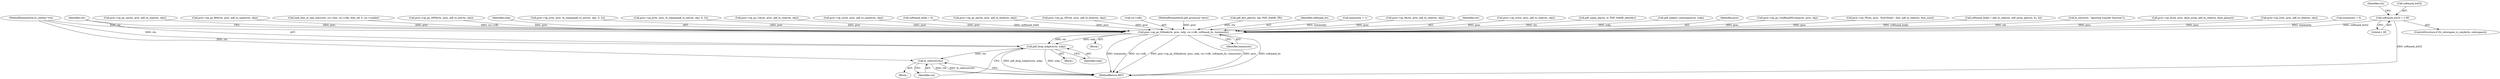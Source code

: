 digraph "0_ghostscript_8a3257b01faa899dd9b5e35c6bb3403cd709c371@array" {
"1000612" [label="(Call,softmask_bc[3] = 1.0f)"];
"1000685" [label="(Call,proc->op_gs_SMask(ctx, proc, xobj, csi->rdb, softmask_bc, luminosity))"];
"1000695" [label="(Call,pdf_drop_xobject(ctx, xobj))"];
"1000699" [label="(Call,fz_rethrow(ctx))"];
"1000696" [label="(Identifier,ctx)"];
"1000616" [label="(Literal,1.0f)"];
"1000670" [label="(Call,pdf_dict_get(ctx, obj, PDF_NAME_TR))"];
"1000700" [label="(Identifier,ctx)"];
"1000618" [label="(Identifier,ctx)"];
"1000719" [label="(MethodReturn,RET)"];
"1000692" [label="(Identifier,softmask_bc)"];
"1000661" [label="(Call,luminosity = 1)"];
"1000193" [label="(Call,proc->op_M(ctx, proc, pdf_to_real(ctx, obj)))"];
"1000686" [label="(Identifier,ctx)"];
"1000127" [label="(Call,proc->op_w(ctx, proc, pdf_to_real(ctx, obj)))"];
"1000685" [label="(Call,proc->op_gs_SMask(ctx, proc, xobj, csi->rdb, softmask_bc, luminosity))"];
"1000693" [label="(Identifier,luminosity)"];
"1000697" [label="(Identifier,xobj)"];
"1000581" [label="(Block,)"];
"1000678" [label="(Call,pdf_name_eq(ctx, tr, PDF_NAME_Identity))"];
"1000584" [label="(Call,pdf_xobject_colorspace(ctx, xobj))"];
"1000687" [label="(Identifier,proc)"];
"1000413" [label="(Call,proc->op_gs_UseBlackPtComp(ctx, proc, obj))"];
"1000322" [label="(Call,proc->op_Tf(ctx, proc, \"ExtGState\", font, pdf_to_real(ctx, font_size)))"];
"1000694" [label="(Block,)"];
"1000640" [label="(Call,softmask_bc[k] = pdf_to_real(ctx, pdf_array_get(ctx, bc, k)))"];
"1000682" [label="(Call,fz_warn(ctx, \"ignoring transfer function\"))"];
"1000228" [label="(Call,proc->op_d(ctx, proc, dash_array, pdf_to_real(ctx, dash_phase)))"];
"1000269" [label="(Call,proc->op_i(ctx, proc, pdf_to_real(ctx, obj)))"];
"1000699" [label="(Call,fz_rethrow(ctx))"];
"1000665" [label="(Call,luminosity = 0)"];
"1000500" [label="(Call,proc->op_gs_ca(ctx, proc, pdf_to_real(ctx, obj)))"];
"1000530" [label="(Call,proc->op_gs_BM(ctx, proc, pdf_to_name(ctx, obj)))"];
"1000307" [label="(Call,load_font_or_hail_mary(ctx, csi->doc, csi->rdb, font_ref, 0, csi->cookie))"];
"1000393" [label="(Call,proc->op_gs_OPM(ctx, proc, pdf_to_int(ctx, obj)))"];
"1000688" [label="(Identifier,xobj)"];
"1000613" [label="(Call,softmask_bc[3])"];
"1000170" [label="(Call,proc->op_j(ctx, proc, fz_clampi(pdf_to_int(ctx, obj), 0, 2)))"];
"1000147" [label="(Call,proc->op_J(ctx, proc, fz_clampi(pdf_to_int(ctx, obj), 0, 2)))"];
"1000480" [label="(Call,proc->op_gs_CA(ctx, proc, pdf_to_real(ctx, obj)))"];
"1000608" [label="(ControlStructure,if (fz_colorspace_is_cmyk(ctx, colorspace)))"];
"1000698" [label="(Block,)"];
"1000249" [label="(Call,proc->op_ri(ctx, proc, pdf_to_name(ctx, obj)))"];
"1000107" [label="(MethodParameterIn,fz_context *ctx)"];
"1000603" [label="(Call,softmask_bc[k] = 0)"];
"1000612" [label="(Call,softmask_bc[3] = 1.0f)"];
"1000373" [label="(Call,proc->op_gs_op(ctx, proc, pdf_to_bool(ctx, obj)))"];
"1000353" [label="(Call,proc->op_gs_OP(ctx, proc, pdf_to_bool(ctx, obj)))"];
"1000695" [label="(Call,pdf_drop_xobject(ctx, xobj))"];
"1000689" [label="(Call,csi->rdb)"];
"1000108" [label="(MethodParameterIn,pdf_processor *proc)"];
"1000612" -> "1000608"  [label="AST: "];
"1000612" -> "1000616"  [label="CFG: "];
"1000613" -> "1000612"  [label="AST: "];
"1000616" -> "1000612"  [label="AST: "];
"1000618" -> "1000612"  [label="CFG: "];
"1000612" -> "1000719"  [label="DDG: softmask_bc[3]"];
"1000612" -> "1000685"  [label="DDG: softmask_bc[3]"];
"1000685" -> "1000581"  [label="AST: "];
"1000685" -> "1000693"  [label="CFG: "];
"1000686" -> "1000685"  [label="AST: "];
"1000687" -> "1000685"  [label="AST: "];
"1000688" -> "1000685"  [label="AST: "];
"1000689" -> "1000685"  [label="AST: "];
"1000692" -> "1000685"  [label="AST: "];
"1000693" -> "1000685"  [label="AST: "];
"1000696" -> "1000685"  [label="CFG: "];
"1000685" -> "1000719"  [label="DDG: luminosity"];
"1000685" -> "1000719"  [label="DDG: csi->rdb"];
"1000685" -> "1000719"  [label="DDG: proc->op_gs_SMask(ctx, proc, xobj, csi->rdb, softmask_bc, luminosity)"];
"1000685" -> "1000719"  [label="DDG: proc"];
"1000685" -> "1000719"  [label="DDG: softmask_bc"];
"1000670" -> "1000685"  [label="DDG: ctx"];
"1000682" -> "1000685"  [label="DDG: ctx"];
"1000678" -> "1000685"  [label="DDG: ctx"];
"1000107" -> "1000685"  [label="DDG: ctx"];
"1000170" -> "1000685"  [label="DDG: proc"];
"1000193" -> "1000685"  [label="DDG: proc"];
"1000127" -> "1000685"  [label="DDG: proc"];
"1000228" -> "1000685"  [label="DDG: proc"];
"1000530" -> "1000685"  [label="DDG: proc"];
"1000249" -> "1000685"  [label="DDG: proc"];
"1000373" -> "1000685"  [label="DDG: proc"];
"1000500" -> "1000685"  [label="DDG: proc"];
"1000147" -> "1000685"  [label="DDG: proc"];
"1000413" -> "1000685"  [label="DDG: proc"];
"1000322" -> "1000685"  [label="DDG: proc"];
"1000269" -> "1000685"  [label="DDG: proc"];
"1000353" -> "1000685"  [label="DDG: proc"];
"1000480" -> "1000685"  [label="DDG: proc"];
"1000393" -> "1000685"  [label="DDG: proc"];
"1000108" -> "1000685"  [label="DDG: proc"];
"1000584" -> "1000685"  [label="DDG: xobj"];
"1000307" -> "1000685"  [label="DDG: csi->rdb"];
"1000640" -> "1000685"  [label="DDG: softmask_bc[k]"];
"1000603" -> "1000685"  [label="DDG: softmask_bc[k]"];
"1000661" -> "1000685"  [label="DDG: luminosity"];
"1000665" -> "1000685"  [label="DDG: luminosity"];
"1000685" -> "1000695"  [label="DDG: ctx"];
"1000685" -> "1000695"  [label="DDG: xobj"];
"1000695" -> "1000694"  [label="AST: "];
"1000695" -> "1000697"  [label="CFG: "];
"1000696" -> "1000695"  [label="AST: "];
"1000697" -> "1000695"  [label="AST: "];
"1000700" -> "1000695"  [label="CFG: "];
"1000695" -> "1000719"  [label="DDG: pdf_drop_xobject(ctx, xobj)"];
"1000695" -> "1000719"  [label="DDG: xobj"];
"1000107" -> "1000695"  [label="DDG: ctx"];
"1000695" -> "1000699"  [label="DDG: ctx"];
"1000699" -> "1000698"  [label="AST: "];
"1000699" -> "1000700"  [label="CFG: "];
"1000700" -> "1000699"  [label="AST: "];
"1000719" -> "1000699"  [label="CFG: "];
"1000699" -> "1000719"  [label="DDG: ctx"];
"1000699" -> "1000719"  [label="DDG: fz_rethrow(ctx)"];
"1000107" -> "1000699"  [label="DDG: ctx"];
}
